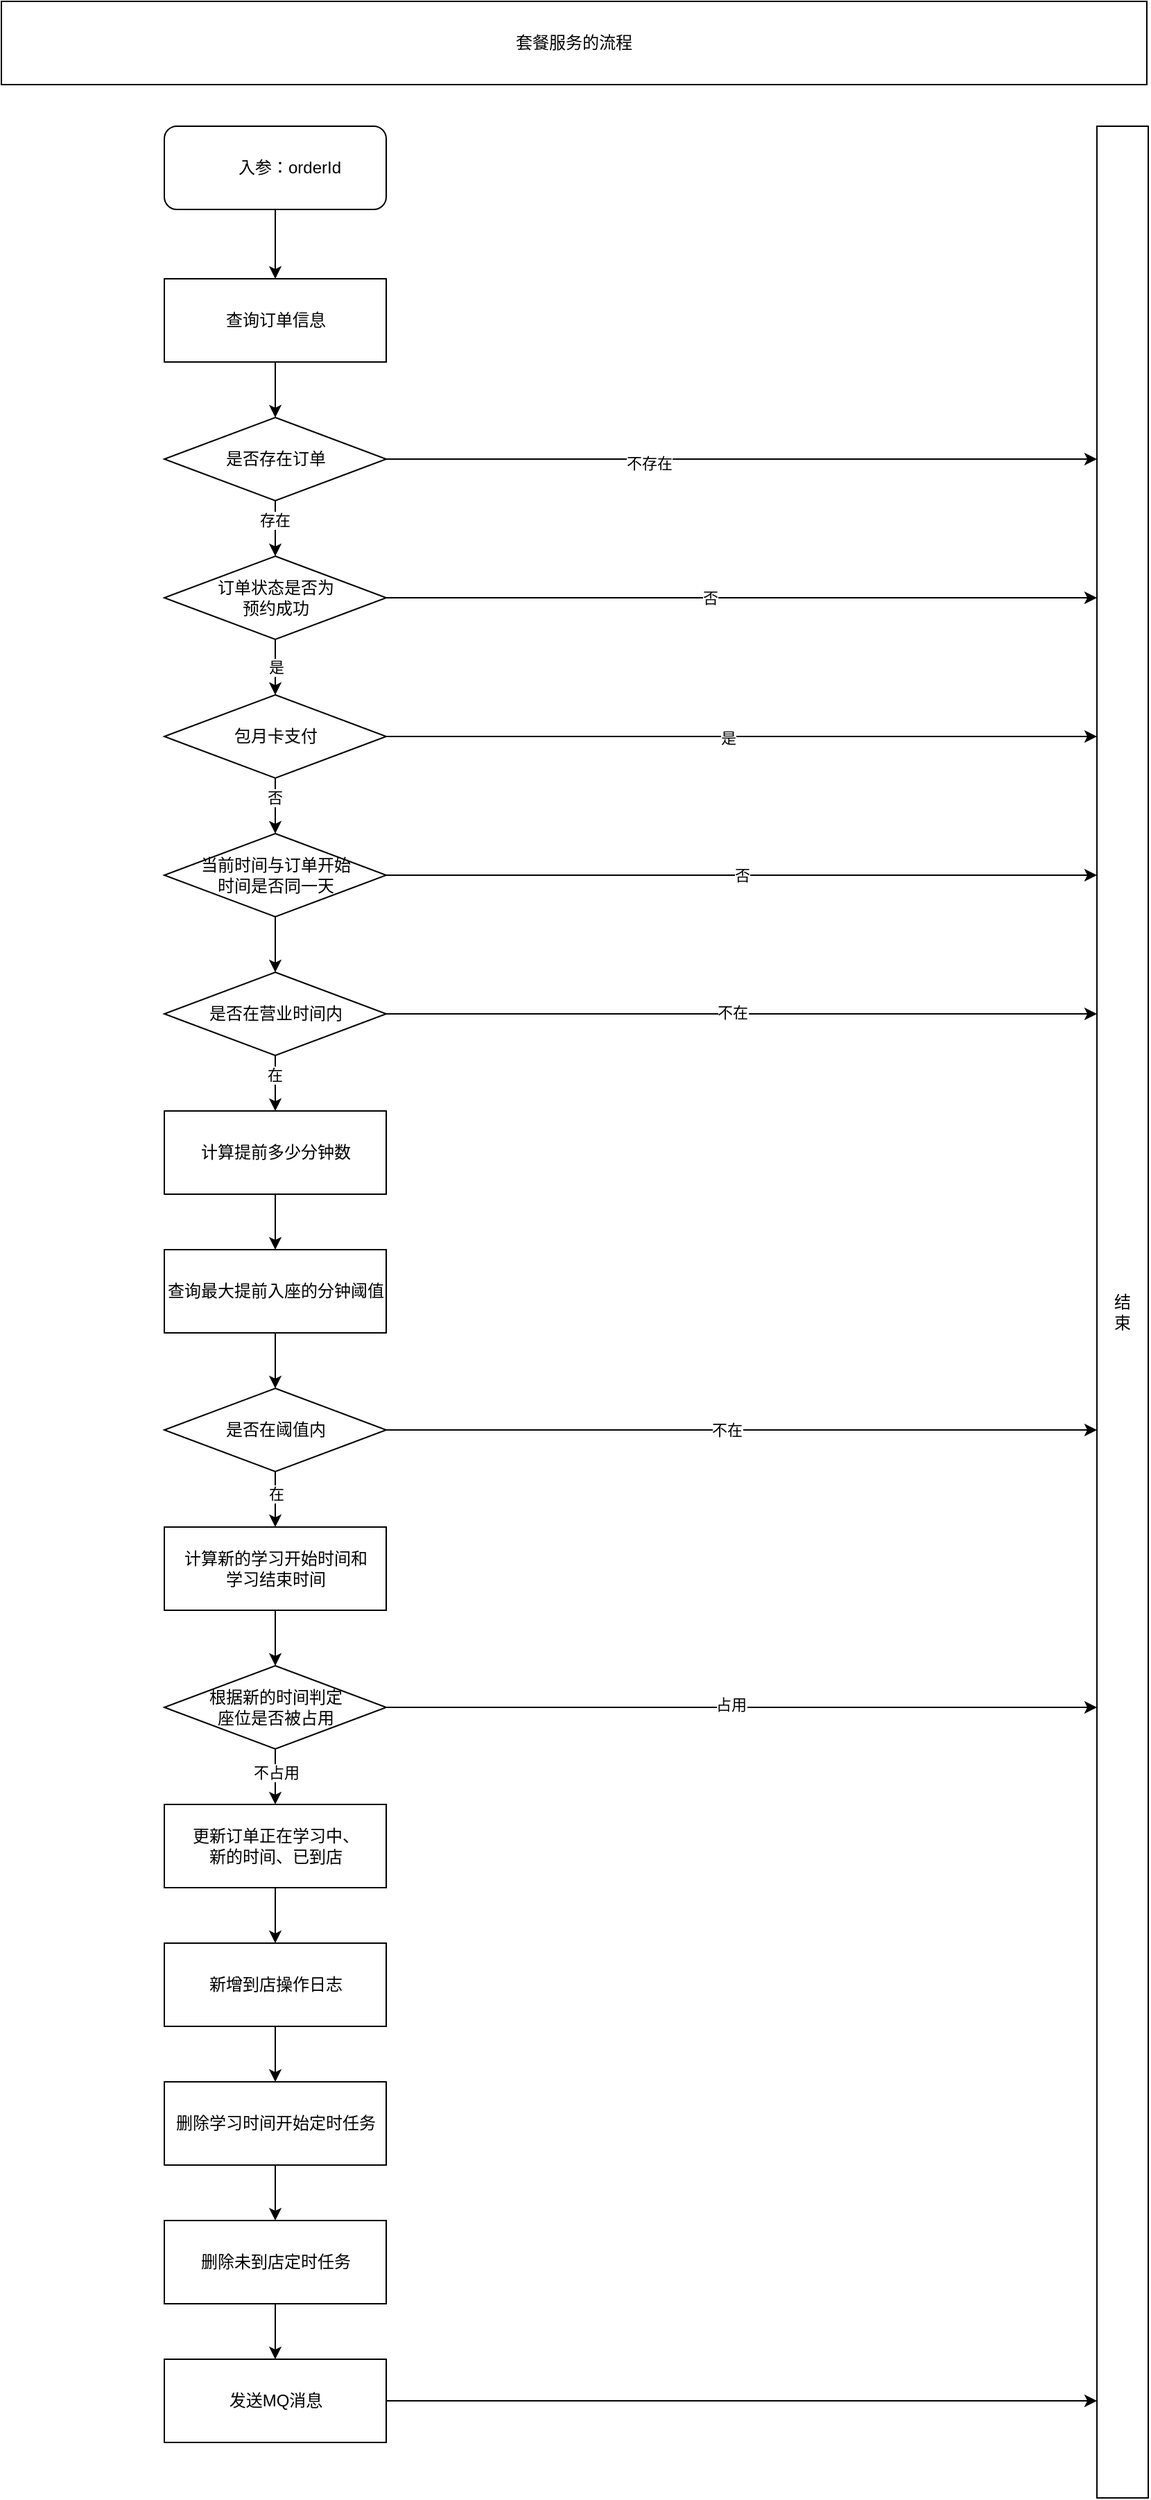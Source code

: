 <mxfile version="21.8.2" type="github">
  <diagram name="第 1 页" id="gpQfMz4gyfYrKQIVjvC7">
    <mxGraphModel dx="-16" dy="911" grid="1" gridSize="10" guides="1" tooltips="1" connect="1" arrows="1" fold="1" page="1" pageScale="1" pageWidth="827" pageHeight="1169" math="0" shadow="0">
      <root>
        <mxCell id="0" />
        <mxCell id="1" parent="0" />
        <mxCell id="xyGEbj48KgykbWm4aV5p-1" value="套餐服务的流程" style="rounded=0;whiteSpace=wrap;html=1;" vertex="1" diagramName="Rectangle" diagramCategory="general" parent="1">
          <mxGeometry x="1654" width="826" height="60" as="geometry" />
        </mxCell>
        <mxCell id="xyGEbj48KgykbWm4aV5p-2" style="edgeStyle=orthogonalEdgeStyle;rounded=0;orthogonalLoop=1;jettySize=auto;html=1;entryX=0.5;entryY=0;entryDx=0;entryDy=0;" edge="1" parent="1" source="xyGEbj48KgykbWm4aV5p-3" target="xyGEbj48KgykbWm4aV5p-5">
          <mxGeometry relative="1" as="geometry">
            <mxPoint x="1837.52" y="385" as="targetPoint" />
          </mxGeometry>
        </mxCell>
        <mxCell id="xyGEbj48KgykbWm4aV5p-3" value="&lt;span style=&quot;text-align: left;&quot;&gt;      入参：orderId&lt;/span&gt;" style="rounded=1;whiteSpace=wrap;html=1;" diagramCategory="general" diagramName="RoundedRectangle" vertex="1" parent="1">
          <mxGeometry x="1771.5" y="90" width="160" height="60" as="geometry" />
        </mxCell>
        <mxCell id="xyGEbj48KgykbWm4aV5p-4" value="" style="edgeStyle=orthogonalEdgeStyle;rounded=0;orthogonalLoop=1;jettySize=auto;html=1;exitX=0.5;exitY=1;exitDx=0;exitDy=0;entryX=0.5;entryY=0;entryDx=0;entryDy=0;" edge="1" parent="1" source="xyGEbj48KgykbWm4aV5p-5" target="xyGEbj48KgykbWm4aV5p-16">
          <mxGeometry relative="1" as="geometry">
            <mxPoint x="1597.52" y="555" as="targetPoint" />
            <mxPoint x="1611.52" y="225" as="sourcePoint" />
          </mxGeometry>
        </mxCell>
        <mxCell id="xyGEbj48KgykbWm4aV5p-5" value="查询订单信息" style="rounded=0;whiteSpace=wrap;html=1;" diagramCategory="general" diagramName="Rectangle" vertex="1" parent="1">
          <mxGeometry x="1771.5" y="200" width="160" height="60" as="geometry" />
        </mxCell>
        <mxCell id="xyGEbj48KgykbWm4aV5p-6" value="否" style="edgeStyle=orthogonalEdgeStyle;rounded=0;orthogonalLoop=1;jettySize=auto;html=1;exitX=1;exitY=0.5;exitDx=0;exitDy=0;" edge="1" parent="1" source="xyGEbj48KgykbWm4aV5p-8" target="xyGEbj48KgykbWm4aV5p-17">
          <mxGeometry relative="1" as="geometry">
            <mxPoint x="2171.52" y="790" as="targetPoint" />
            <Array as="points">
              <mxPoint x="2130" y="630" />
              <mxPoint x="2130" y="630" />
            </Array>
          </mxGeometry>
        </mxCell>
        <mxCell id="xyGEbj48KgykbWm4aV5p-7" style="edgeStyle=orthogonalEdgeStyle;rounded=0;orthogonalLoop=1;jettySize=auto;html=1;entryX=0.5;entryY=0;entryDx=0;entryDy=0;" edge="1" parent="1" source="xyGEbj48KgykbWm4aV5p-8" target="xyGEbj48KgykbWm4aV5p-27">
          <mxGeometry relative="1" as="geometry" />
        </mxCell>
        <mxCell id="xyGEbj48KgykbWm4aV5p-8" value="当前时间与订单开始&lt;br /&gt;时间是否同一天" style="rhombus;whiteSpace=wrap;html=1;" diagramCategory="general" diagramName="Diamond" vertex="1" parent="1">
          <mxGeometry x="1771.5" y="600" width="160" height="60" as="geometry" />
        </mxCell>
        <mxCell id="xyGEbj48KgykbWm4aV5p-9" value="" style="edgeStyle=orthogonalEdgeStyle;rounded=0;orthogonalLoop=1;jettySize=auto;html=1;" edge="1" parent="1" source="xyGEbj48KgykbWm4aV5p-11" target="xyGEbj48KgykbWm4aV5p-8">
          <mxGeometry relative="1" as="geometry" />
        </mxCell>
        <mxCell id="xyGEbj48KgykbWm4aV5p-10" value="否" style="edgeLabel;html=1;align=center;verticalAlign=middle;resizable=0;points=[];" connectable="0" vertex="1" parent="xyGEbj48KgykbWm4aV5p-9">
          <mxGeometry x="-0.317" y="-1" relative="1" as="geometry">
            <mxPoint as="offset" />
          </mxGeometry>
        </mxCell>
        <mxCell id="xyGEbj48KgykbWm4aV5p-11" value="包月卡支付" style="rhombus;whiteSpace=wrap;html=1;" diagramCategory="general" diagramName="Diamond" vertex="1" parent="1">
          <mxGeometry x="1771.5" y="500" width="160" height="60" as="geometry" />
        </mxCell>
        <mxCell id="xyGEbj48KgykbWm4aV5p-12" style="edgeStyle=orthogonalEdgeStyle;rounded=0;orthogonalLoop=1;jettySize=auto;html=1;entryX=0.5;entryY=0;entryDx=0;entryDy=0;" edge="1" parent="1" source="xyGEbj48KgykbWm4aV5p-16" target="xyGEbj48KgykbWm4aV5p-22">
          <mxGeometry relative="1" as="geometry">
            <mxPoint x="1851.52" y="390" as="targetPoint" />
          </mxGeometry>
        </mxCell>
        <mxCell id="xyGEbj48KgykbWm4aV5p-13" value="存在" style="edgeLabel;html=1;align=center;verticalAlign=middle;resizable=0;points=[];" connectable="0" vertex="1" parent="xyGEbj48KgykbWm4aV5p-12">
          <mxGeometry x="-0.295" y="-1" relative="1" as="geometry">
            <mxPoint as="offset" />
          </mxGeometry>
        </mxCell>
        <mxCell id="xyGEbj48KgykbWm4aV5p-14" style="edgeStyle=orthogonalEdgeStyle;rounded=0;orthogonalLoop=1;jettySize=auto;html=1;exitX=1;exitY=0.5;exitDx=0;exitDy=0;" edge="1" parent="1" source="xyGEbj48KgykbWm4aV5p-16" target="xyGEbj48KgykbWm4aV5p-17">
          <mxGeometry relative="1" as="geometry">
            <Array as="points">
              <mxPoint x="2190" y="330" />
              <mxPoint x="2190" y="330" />
            </Array>
          </mxGeometry>
        </mxCell>
        <mxCell id="xyGEbj48KgykbWm4aV5p-15" value="不存在" style="edgeLabel;html=1;align=center;verticalAlign=middle;resizable=0;points=[];" connectable="0" vertex="1" parent="xyGEbj48KgykbWm4aV5p-14">
          <mxGeometry x="-0.262" y="-3" relative="1" as="geometry">
            <mxPoint as="offset" />
          </mxGeometry>
        </mxCell>
        <mxCell id="xyGEbj48KgykbWm4aV5p-16" value="是否存在订单" style="rhombus;whiteSpace=wrap;html=1;" diagramCategory="general" diagramName="Diamond" vertex="1" parent="1">
          <mxGeometry x="1771.5" y="300" width="160" height="60" as="geometry" />
        </mxCell>
        <mxCell id="xyGEbj48KgykbWm4aV5p-17" value="结&lt;br /&gt;束" style="rounded=0;whiteSpace=wrap;html=1;" diagramCategory="general" diagramName="Rectangle" vertex="1" parent="1">
          <mxGeometry x="2444.02" y="90" width="37" height="1710" as="geometry" />
        </mxCell>
        <mxCell id="xyGEbj48KgykbWm4aV5p-18" style="edgeStyle=orthogonalEdgeStyle;rounded=0;orthogonalLoop=1;jettySize=auto;html=1;exitX=1;exitY=0.5;exitDx=0;exitDy=0;" edge="1" parent="1" source="xyGEbj48KgykbWm4aV5p-22" target="xyGEbj48KgykbWm4aV5p-17">
          <mxGeometry relative="1" as="geometry">
            <Array as="points">
              <mxPoint x="1960" y="430" />
              <mxPoint x="1960" y="430" />
            </Array>
          </mxGeometry>
        </mxCell>
        <mxCell id="xyGEbj48KgykbWm4aV5p-19" value="否" style="edgeLabel;html=1;align=center;verticalAlign=middle;resizable=0;points=[];" connectable="0" vertex="1" parent="xyGEbj48KgykbWm4aV5p-18">
          <mxGeometry x="-0.088" relative="1" as="geometry">
            <mxPoint as="offset" />
          </mxGeometry>
        </mxCell>
        <mxCell id="xyGEbj48KgykbWm4aV5p-20" style="edgeStyle=orthogonalEdgeStyle;rounded=0;orthogonalLoop=1;jettySize=auto;html=1;entryX=0.5;entryY=0;entryDx=0;entryDy=0;" edge="1" parent="1" source="xyGEbj48KgykbWm4aV5p-22" target="xyGEbj48KgykbWm4aV5p-11">
          <mxGeometry relative="1" as="geometry" />
        </mxCell>
        <mxCell id="xyGEbj48KgykbWm4aV5p-21" value="是" style="edgeLabel;html=1;align=center;verticalAlign=middle;resizable=0;points=[];" connectable="0" vertex="1" parent="xyGEbj48KgykbWm4aV5p-20">
          <mxGeometry x="0.227" y="-1" relative="1" as="geometry">
            <mxPoint x="1" y="-4.45" as="offset" />
          </mxGeometry>
        </mxCell>
        <mxCell id="xyGEbj48KgykbWm4aV5p-22" value="订单状态是否为&lt;br /&gt;预约成功" style="rhombus;whiteSpace=wrap;html=1;" diagramCategory="general" diagramName="Diamond" vertex="1" parent="1">
          <mxGeometry x="1771.5" y="400" width="160" height="60" as="geometry" />
        </mxCell>
        <mxCell id="xyGEbj48KgykbWm4aV5p-23" style="edgeStyle=orthogonalEdgeStyle;rounded=0;orthogonalLoop=1;jettySize=auto;html=1;" edge="1" parent="1" source="xyGEbj48KgykbWm4aV5p-27" target="xyGEbj48KgykbWm4aV5p-17">
          <mxGeometry relative="1" as="geometry">
            <mxPoint x="2092.02" y="920" as="targetPoint" />
            <Array as="points">
              <mxPoint x="2110" y="730" />
              <mxPoint x="2110" y="730" />
            </Array>
          </mxGeometry>
        </mxCell>
        <mxCell id="xyGEbj48KgykbWm4aV5p-24" value="不在" style="edgeLabel;html=1;align=center;verticalAlign=middle;resizable=0;points=[];" vertex="1" connectable="0" parent="xyGEbj48KgykbWm4aV5p-23">
          <mxGeometry x="-0.029" y="1" relative="1" as="geometry">
            <mxPoint as="offset" />
          </mxGeometry>
        </mxCell>
        <mxCell id="xyGEbj48KgykbWm4aV5p-25" value="" style="edgeStyle=orthogonalEdgeStyle;rounded=0;orthogonalLoop=1;jettySize=auto;html=1;" edge="1" parent="1" source="xyGEbj48KgykbWm4aV5p-27" target="xyGEbj48KgykbWm4aV5p-48">
          <mxGeometry relative="1" as="geometry">
            <mxPoint x="1851.5" y="800" as="targetPoint" />
          </mxGeometry>
        </mxCell>
        <mxCell id="xyGEbj48KgykbWm4aV5p-26" value="在" style="edgeLabel;html=1;align=center;verticalAlign=middle;resizable=0;points=[];" vertex="1" connectable="0" parent="xyGEbj48KgykbWm4aV5p-25">
          <mxGeometry x="-0.298" y="-1" relative="1" as="geometry">
            <mxPoint as="offset" />
          </mxGeometry>
        </mxCell>
        <mxCell id="xyGEbj48KgykbWm4aV5p-27" value="是否在营业时间内" style="rhombus;whiteSpace=wrap;html=1;" diagramCategory="general" diagramName="Diamond" vertex="1" parent="1">
          <mxGeometry x="1771.5" y="700" width="160" height="60" as="geometry" />
        </mxCell>
        <mxCell id="xyGEbj48KgykbWm4aV5p-28" style="edgeStyle=orthogonalEdgeStyle;rounded=0;orthogonalLoop=1;jettySize=auto;html=1;" edge="1" parent="1" source="xyGEbj48KgykbWm4aV5p-11" target="xyGEbj48KgykbWm4aV5p-17">
          <mxGeometry relative="1" as="geometry">
            <mxPoint x="1813.89" y="575.049" as="sourcePoint" />
            <mxPoint x="2090.42" y="575" as="targetPoint" />
            <Array as="points">
              <mxPoint x="2020" y="530" />
              <mxPoint x="2020" y="530" />
            </Array>
          </mxGeometry>
        </mxCell>
        <mxCell id="xyGEbj48KgykbWm4aV5p-29" value="是" style="edgeLabel;html=1;align=center;verticalAlign=middle;resizable=0;points=[];" connectable="0" vertex="1" parent="xyGEbj48KgykbWm4aV5p-28">
          <mxGeometry x="-0.038" y="-1" relative="1" as="geometry">
            <mxPoint as="offset" />
          </mxGeometry>
        </mxCell>
        <mxCell id="xyGEbj48KgykbWm4aV5p-30" style="edgeStyle=orthogonalEdgeStyle;rounded=0;orthogonalLoop=1;jettySize=auto;html=1;" edge="1" parent="1" source="xyGEbj48KgykbWm4aV5p-31" target="xyGEbj48KgykbWm4aV5p-36">
          <mxGeometry relative="1" as="geometry" />
        </mxCell>
        <mxCell id="xyGEbj48KgykbWm4aV5p-31" value="&lt;span style&gt;计算新的学习开始时间和&lt;br /&gt;学习结束时间&lt;br /&gt;&lt;/span&gt;" style="rounded=0;whiteSpace=wrap;html=1;" diagramCategory="general" diagramName="Rectangle" vertex="1" parent="1">
          <mxGeometry x="1771.5" y="1100" width="160" height="60" as="geometry" />
        </mxCell>
        <mxCell id="xyGEbj48KgykbWm4aV5p-32" style="edgeStyle=orthogonalEdgeStyle;rounded=0;orthogonalLoop=1;jettySize=auto;html=1;" edge="1" parent="1" source="xyGEbj48KgykbWm4aV5p-36" target="xyGEbj48KgykbWm4aV5p-38">
          <mxGeometry relative="1" as="geometry" />
        </mxCell>
        <mxCell id="xyGEbj48KgykbWm4aV5p-33" value="不占用" style="edgeLabel;html=1;align=center;verticalAlign=middle;resizable=0;points=[];" connectable="0" vertex="1" parent="xyGEbj48KgykbWm4aV5p-32">
          <mxGeometry x="-0.157" relative="1" as="geometry">
            <mxPoint as="offset" />
          </mxGeometry>
        </mxCell>
        <mxCell id="xyGEbj48KgykbWm4aV5p-34" style="edgeStyle=orthogonalEdgeStyle;rounded=0;orthogonalLoop=1;jettySize=auto;html=1;" edge="1" parent="1" source="xyGEbj48KgykbWm4aV5p-36" target="xyGEbj48KgykbWm4aV5p-17">
          <mxGeometry relative="1" as="geometry">
            <Array as="points">
              <mxPoint x="2330" y="1230" />
              <mxPoint x="2330" y="1230" />
            </Array>
          </mxGeometry>
        </mxCell>
        <mxCell id="xyGEbj48KgykbWm4aV5p-35" value="占用" style="edgeLabel;html=1;align=center;verticalAlign=middle;resizable=0;points=[];" vertex="1" connectable="0" parent="xyGEbj48KgykbWm4aV5p-34">
          <mxGeometry x="-0.032" y="2" relative="1" as="geometry">
            <mxPoint as="offset" />
          </mxGeometry>
        </mxCell>
        <mxCell id="xyGEbj48KgykbWm4aV5p-36" value="根据新的时间判定&lt;br /&gt;座位是否被占用" style="rhombus;whiteSpace=wrap;html=1;" diagramCategory="general" diagramName="Diamond" vertex="1" parent="1">
          <mxGeometry x="1771.5" y="1200" width="160" height="60" as="geometry" />
        </mxCell>
        <mxCell id="xyGEbj48KgykbWm4aV5p-37" style="edgeStyle=orthogonalEdgeStyle;rounded=0;orthogonalLoop=1;jettySize=auto;html=1;entryX=0.5;entryY=0;entryDx=0;entryDy=0;" edge="1" parent="1" source="xyGEbj48KgykbWm4aV5p-38" target="xyGEbj48KgykbWm4aV5p-40">
          <mxGeometry relative="1" as="geometry" />
        </mxCell>
        <mxCell id="xyGEbj48KgykbWm4aV5p-38" value="&lt;span style&gt;更新订单正在学习中、&lt;br /&gt;新的时间、已到店&lt;br /&gt;&lt;/span&gt;" style="rounded=0;whiteSpace=wrap;html=1;" diagramCategory="general" diagramName="Rectangle" vertex="1" parent="1">
          <mxGeometry x="1771.5" y="1300" width="160" height="60" as="geometry" />
        </mxCell>
        <mxCell id="xyGEbj48KgykbWm4aV5p-39" style="edgeStyle=orthogonalEdgeStyle;rounded=0;orthogonalLoop=1;jettySize=auto;html=1;entryX=0.5;entryY=0;entryDx=0;entryDy=0;" edge="1" parent="1" source="xyGEbj48KgykbWm4aV5p-40" target="xyGEbj48KgykbWm4aV5p-45">
          <mxGeometry relative="1" as="geometry">
            <mxPoint x="1851.52" y="1590" as="targetPoint" />
          </mxGeometry>
        </mxCell>
        <mxCell id="xyGEbj48KgykbWm4aV5p-40" value="新增到店操作日志" style="rounded=0;whiteSpace=wrap;html=1;" diagramCategory="general" diagramName="Rectangle" vertex="1" parent="1">
          <mxGeometry x="1771.5" y="1400" width="160" height="60" as="geometry" />
        </mxCell>
        <mxCell id="xyGEbj48KgykbWm4aV5p-41" value="" style="edgeStyle=orthogonalEdgeStyle;rounded=0;orthogonalLoop=1;jettySize=auto;html=1;exitX=0.5;exitY=1;exitDx=0;exitDy=0;" edge="1" parent="1" source="xyGEbj48KgykbWm4aV5p-46" target="xyGEbj48KgykbWm4aV5p-43">
          <mxGeometry relative="1" as="geometry">
            <mxPoint x="1851.52" y="2150" as="sourcePoint" />
          </mxGeometry>
        </mxCell>
        <mxCell id="xyGEbj48KgykbWm4aV5p-42" style="edgeStyle=orthogonalEdgeStyle;rounded=0;orthogonalLoop=1;jettySize=auto;html=1;" edge="1" parent="1" source="xyGEbj48KgykbWm4aV5p-43" target="xyGEbj48KgykbWm4aV5p-17">
          <mxGeometry relative="1" as="geometry">
            <Array as="points">
              <mxPoint x="2240" y="1730" />
              <mxPoint x="2240" y="1730" />
            </Array>
          </mxGeometry>
        </mxCell>
        <mxCell id="xyGEbj48KgykbWm4aV5p-43" value="发送MQ消息" style="rounded=0;whiteSpace=wrap;html=1;" diagramCategory="general" diagramName="Rectangle" vertex="1" parent="1">
          <mxGeometry x="1771.5" y="1700" width="160" height="60" as="geometry" />
        </mxCell>
        <mxCell id="xyGEbj48KgykbWm4aV5p-44" style="edgeStyle=orthogonalEdgeStyle;rounded=0;orthogonalLoop=1;jettySize=auto;html=1;entryX=0.5;entryY=0;entryDx=0;entryDy=0;" edge="1" parent="1" source="xyGEbj48KgykbWm4aV5p-45" target="xyGEbj48KgykbWm4aV5p-46">
          <mxGeometry relative="1" as="geometry" />
        </mxCell>
        <mxCell id="xyGEbj48KgykbWm4aV5p-45" value="删除学习时间开始定时任务" style="rounded=0;whiteSpace=wrap;html=1;" diagramCategory="general" diagramName="Rectangle" vertex="1" parent="1">
          <mxGeometry x="1771.5" y="1500" width="160" height="60" as="geometry" />
        </mxCell>
        <mxCell id="xyGEbj48KgykbWm4aV5p-46" value="删除未到店定时任务" style="rounded=0;whiteSpace=wrap;html=1;" diagramCategory="general" diagramName="Rectangle" vertex="1" parent="1">
          <mxGeometry x="1771.5" y="1600" width="160" height="60" as="geometry" />
        </mxCell>
        <mxCell id="xyGEbj48KgykbWm4aV5p-47" value="" style="edgeStyle=orthogonalEdgeStyle;rounded=0;orthogonalLoop=1;jettySize=auto;html=1;" edge="1" parent="1" source="xyGEbj48KgykbWm4aV5p-48" target="xyGEbj48KgykbWm4aV5p-50">
          <mxGeometry relative="1" as="geometry" />
        </mxCell>
        <mxCell id="xyGEbj48KgykbWm4aV5p-48" value="&lt;span style&gt;计算提前多少分钟数&lt;/span&gt;" style="rounded=0;whiteSpace=wrap;html=1;" diagramCategory="general" diagramName="Rectangle" vertex="1" parent="1">
          <mxGeometry x="1771.5" y="800" width="160" height="60" as="geometry" />
        </mxCell>
        <mxCell id="xyGEbj48KgykbWm4aV5p-49" style="edgeStyle=orthogonalEdgeStyle;rounded=0;orthogonalLoop=1;jettySize=auto;html=1;entryX=0.5;entryY=0;entryDx=0;entryDy=0;" edge="1" parent="1" source="xyGEbj48KgykbWm4aV5p-50" target="xyGEbj48KgykbWm4aV5p-55">
          <mxGeometry relative="1" as="geometry" />
        </mxCell>
        <mxCell id="xyGEbj48KgykbWm4aV5p-50" value="&lt;span style&gt;查询最大提前入座的分钟阈值&lt;/span&gt;" style="rounded=0;whiteSpace=wrap;html=1;comic=0;" diagramCategory="general" diagramName="Rectangle" vertex="1" parent="1">
          <mxGeometry x="1771.5" y="900" width="160" height="60" as="geometry" />
        </mxCell>
        <mxCell id="xyGEbj48KgykbWm4aV5p-51" style="edgeStyle=orthogonalEdgeStyle;rounded=0;orthogonalLoop=1;jettySize=auto;html=1;" edge="1" parent="1" source="xyGEbj48KgykbWm4aV5p-55" target="xyGEbj48KgykbWm4aV5p-17">
          <mxGeometry relative="1" as="geometry">
            <Array as="points">
              <mxPoint x="2320" y="1030" />
              <mxPoint x="2320" y="1030" />
            </Array>
          </mxGeometry>
        </mxCell>
        <mxCell id="xyGEbj48KgykbWm4aV5p-52" value="不在" style="edgeLabel;html=1;align=center;verticalAlign=middle;resizable=0;points=[];" vertex="1" connectable="0" parent="xyGEbj48KgykbWm4aV5p-51">
          <mxGeometry x="0.516" y="143" relative="1" as="geometry">
            <mxPoint x="-143" y="143" as="offset" />
          </mxGeometry>
        </mxCell>
        <mxCell id="xyGEbj48KgykbWm4aV5p-53" style="edgeStyle=orthogonalEdgeStyle;rounded=0;orthogonalLoop=1;jettySize=auto;html=1;" edge="1" parent="1" source="xyGEbj48KgykbWm4aV5p-55" target="xyGEbj48KgykbWm4aV5p-31">
          <mxGeometry relative="1" as="geometry" />
        </mxCell>
        <mxCell id="xyGEbj48KgykbWm4aV5p-54" value="在" style="edgeLabel;html=1;align=center;verticalAlign=middle;resizable=0;points=[];" vertex="1" connectable="0" parent="xyGEbj48KgykbWm4aV5p-53">
          <mxGeometry x="-0.234" relative="1" as="geometry">
            <mxPoint as="offset" />
          </mxGeometry>
        </mxCell>
        <mxCell id="xyGEbj48KgykbWm4aV5p-55" value="是否在阈值内" style="rhombus;whiteSpace=wrap;html=1;" diagramCategory="general" diagramName="Diamond" vertex="1" parent="1">
          <mxGeometry x="1771.5" y="1000" width="160" height="60" as="geometry" />
        </mxCell>
      </root>
    </mxGraphModel>
  </diagram>
</mxfile>
